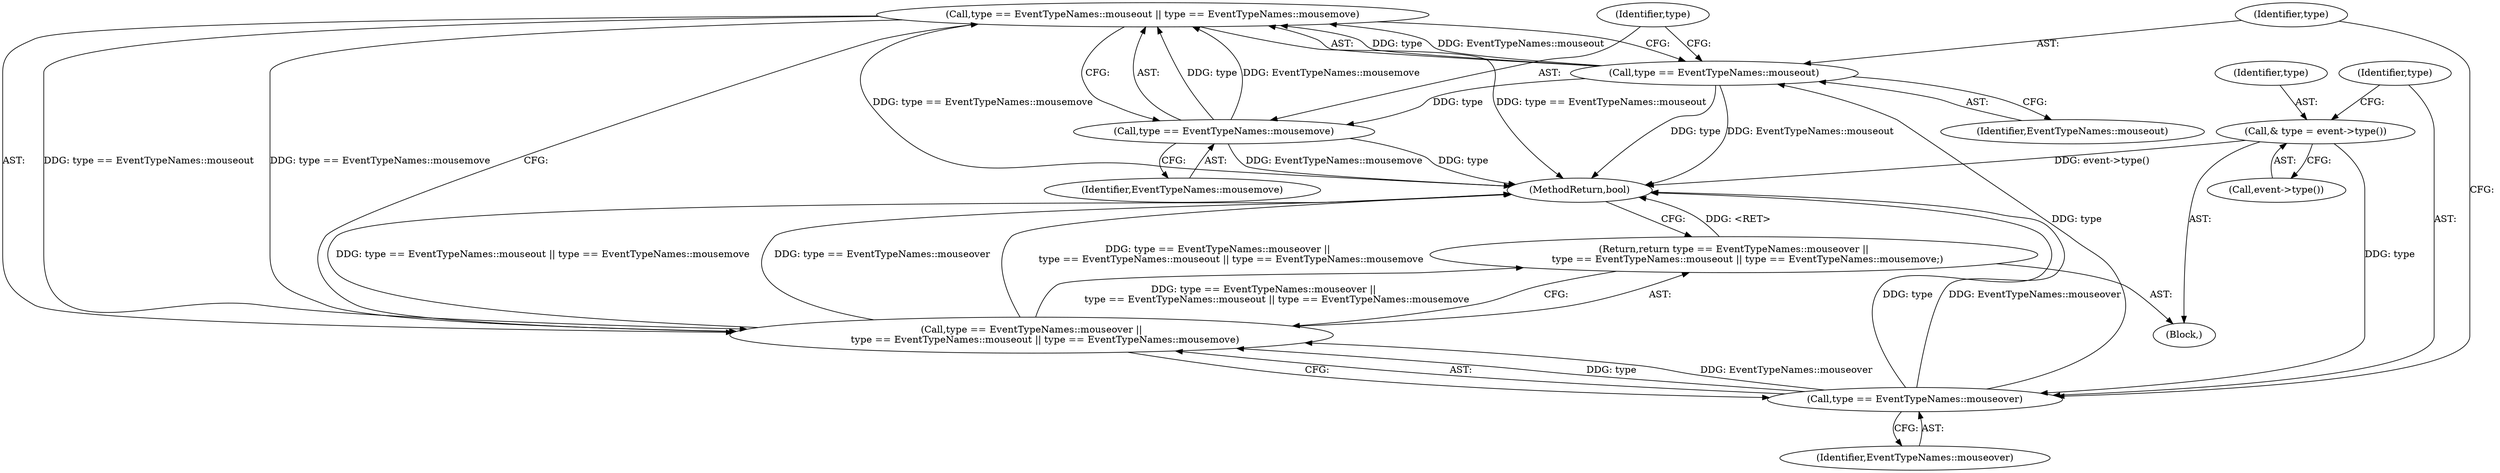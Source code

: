 digraph "1_Chrome_74fce5949bdf05a92c2bc0bd98e6e3e977c55376_1@API" {
"1000132" [label="(Call,type == EventTypeNames::mouseout || type == EventTypeNames::mousemove)"];
"1000133" [label="(Call,type == EventTypeNames::mouseout)"];
"1000129" [label="(Call,type == EventTypeNames::mouseover)"];
"1000124" [label="(Call,& type = event->type())"];
"1000136" [label="(Call,type == EventTypeNames::mousemove)"];
"1000128" [label="(Call,type == EventTypeNames::mouseover ||\n         type == EventTypeNames::mouseout || type == EventTypeNames::mousemove)"];
"1000127" [label="(Return,return type == EventTypeNames::mouseover ||\n         type == EventTypeNames::mouseout || type == EventTypeNames::mousemove;)"];
"1000137" [label="(Identifier,type)"];
"1000124" [label="(Call,& type = event->type())"];
"1000134" [label="(Identifier,type)"];
"1000127" [label="(Return,return type == EventTypeNames::mouseover ||\n         type == EventTypeNames::mouseout || type == EventTypeNames::mousemove;)"];
"1000136" [label="(Call,type == EventTypeNames::mousemove)"];
"1000131" [label="(Identifier,EventTypeNames::mouseover)"];
"1000132" [label="(Call,type == EventTypeNames::mouseout || type == EventTypeNames::mousemove)"];
"1000126" [label="(Call,event->type())"];
"1000103" [label="(Block,)"];
"1000135" [label="(Identifier,EventTypeNames::mouseout)"];
"1000139" [label="(MethodReturn,bool)"];
"1000129" [label="(Call,type == EventTypeNames::mouseover)"];
"1000125" [label="(Identifier,type)"];
"1000128" [label="(Call,type == EventTypeNames::mouseover ||\n         type == EventTypeNames::mouseout || type == EventTypeNames::mousemove)"];
"1000133" [label="(Call,type == EventTypeNames::mouseout)"];
"1000138" [label="(Identifier,EventTypeNames::mousemove)"];
"1000130" [label="(Identifier,type)"];
"1000132" -> "1000128"  [label="AST: "];
"1000132" -> "1000133"  [label="CFG: "];
"1000132" -> "1000136"  [label="CFG: "];
"1000133" -> "1000132"  [label="AST: "];
"1000136" -> "1000132"  [label="AST: "];
"1000128" -> "1000132"  [label="CFG: "];
"1000132" -> "1000139"  [label="DDG: type == EventTypeNames::mousemove"];
"1000132" -> "1000139"  [label="DDG: type == EventTypeNames::mouseout"];
"1000132" -> "1000128"  [label="DDG: type == EventTypeNames::mouseout"];
"1000132" -> "1000128"  [label="DDG: type == EventTypeNames::mousemove"];
"1000133" -> "1000132"  [label="DDG: type"];
"1000133" -> "1000132"  [label="DDG: EventTypeNames::mouseout"];
"1000136" -> "1000132"  [label="DDG: type"];
"1000136" -> "1000132"  [label="DDG: EventTypeNames::mousemove"];
"1000133" -> "1000135"  [label="CFG: "];
"1000134" -> "1000133"  [label="AST: "];
"1000135" -> "1000133"  [label="AST: "];
"1000137" -> "1000133"  [label="CFG: "];
"1000133" -> "1000139"  [label="DDG: type"];
"1000133" -> "1000139"  [label="DDG: EventTypeNames::mouseout"];
"1000129" -> "1000133"  [label="DDG: type"];
"1000133" -> "1000136"  [label="DDG: type"];
"1000129" -> "1000128"  [label="AST: "];
"1000129" -> "1000131"  [label="CFG: "];
"1000130" -> "1000129"  [label="AST: "];
"1000131" -> "1000129"  [label="AST: "];
"1000134" -> "1000129"  [label="CFG: "];
"1000128" -> "1000129"  [label="CFG: "];
"1000129" -> "1000139"  [label="DDG: type"];
"1000129" -> "1000139"  [label="DDG: EventTypeNames::mouseover"];
"1000129" -> "1000128"  [label="DDG: type"];
"1000129" -> "1000128"  [label="DDG: EventTypeNames::mouseover"];
"1000124" -> "1000129"  [label="DDG: type"];
"1000124" -> "1000103"  [label="AST: "];
"1000124" -> "1000126"  [label="CFG: "];
"1000125" -> "1000124"  [label="AST: "];
"1000126" -> "1000124"  [label="AST: "];
"1000130" -> "1000124"  [label="CFG: "];
"1000124" -> "1000139"  [label="DDG: event->type()"];
"1000136" -> "1000138"  [label="CFG: "];
"1000137" -> "1000136"  [label="AST: "];
"1000138" -> "1000136"  [label="AST: "];
"1000136" -> "1000139"  [label="DDG: EventTypeNames::mousemove"];
"1000136" -> "1000139"  [label="DDG: type"];
"1000128" -> "1000127"  [label="AST: "];
"1000127" -> "1000128"  [label="CFG: "];
"1000128" -> "1000139"  [label="DDG: type == EventTypeNames::mouseout || type == EventTypeNames::mousemove"];
"1000128" -> "1000139"  [label="DDG: type == EventTypeNames::mouseover"];
"1000128" -> "1000139"  [label="DDG: type == EventTypeNames::mouseover ||\n         type == EventTypeNames::mouseout || type == EventTypeNames::mousemove"];
"1000128" -> "1000127"  [label="DDG: type == EventTypeNames::mouseover ||\n         type == EventTypeNames::mouseout || type == EventTypeNames::mousemove"];
"1000127" -> "1000103"  [label="AST: "];
"1000139" -> "1000127"  [label="CFG: "];
"1000127" -> "1000139"  [label="DDG: <RET>"];
}
